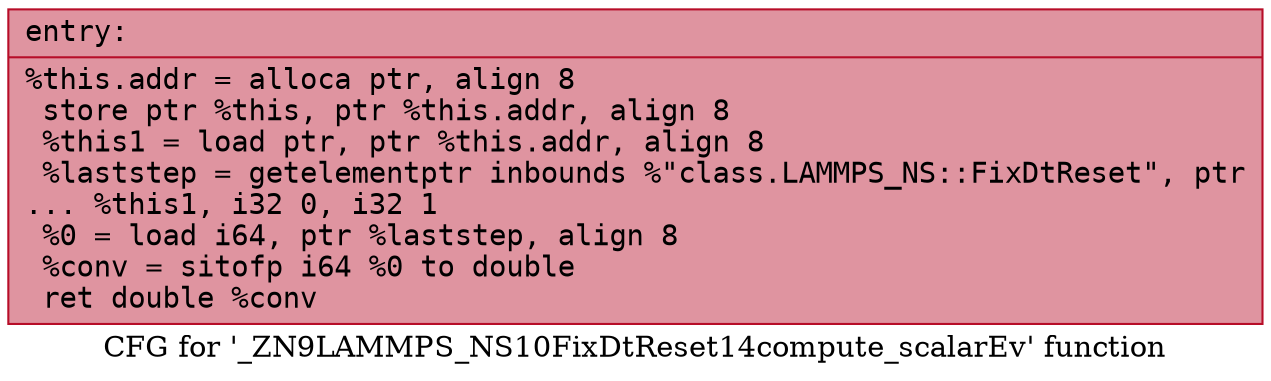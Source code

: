 digraph "CFG for '_ZN9LAMMPS_NS10FixDtReset14compute_scalarEv' function" {
	label="CFG for '_ZN9LAMMPS_NS10FixDtReset14compute_scalarEv' function";

	Node0x55ad93be9dc0 [shape=record,color="#b70d28ff", style=filled, fillcolor="#b70d2870" fontname="Courier",label="{entry:\l|  %this.addr = alloca ptr, align 8\l  store ptr %this, ptr %this.addr, align 8\l  %this1 = load ptr, ptr %this.addr, align 8\l  %laststep = getelementptr inbounds %\"class.LAMMPS_NS::FixDtReset\", ptr\l... %this1, i32 0, i32 1\l  %0 = load i64, ptr %laststep, align 8\l  %conv = sitofp i64 %0 to double\l  ret double %conv\l}"];
}
